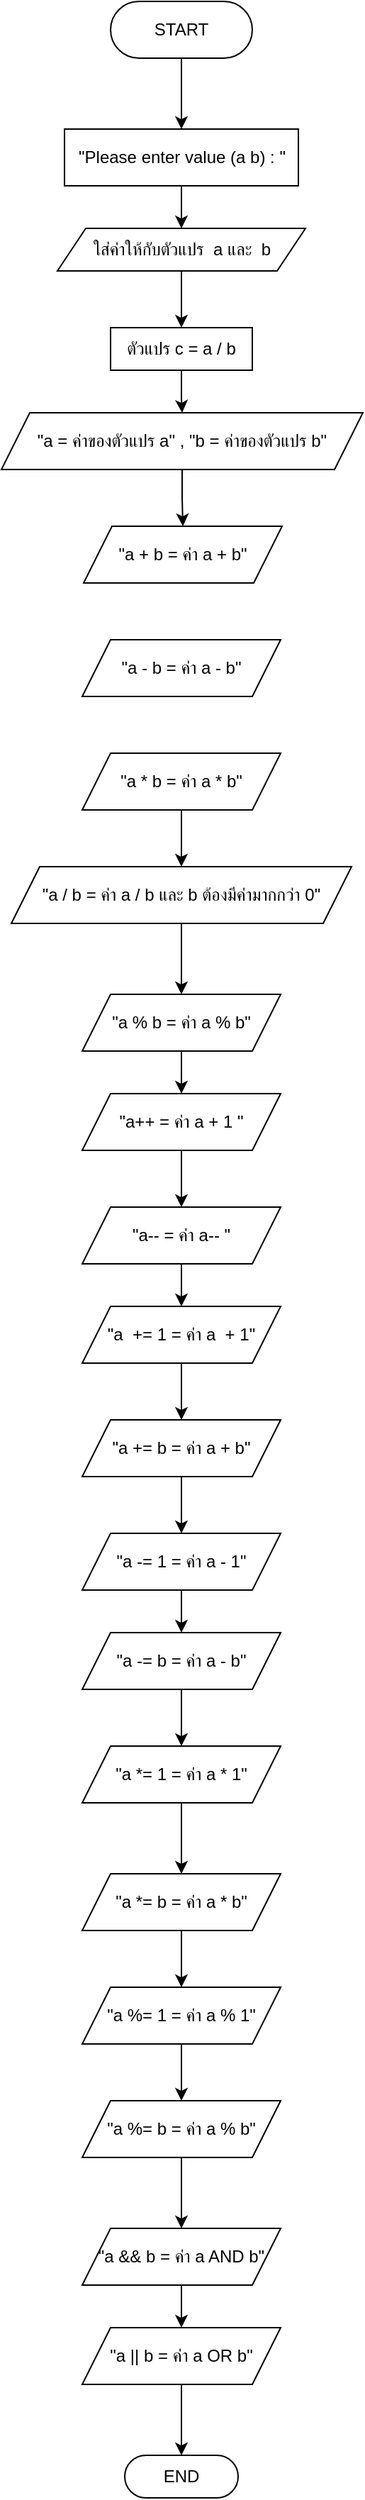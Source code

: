 <mxfile version="24.8.9">
  <diagram name="Page-1" id="zSd8WRL-rrtE5f8lHWPh">
    <mxGraphModel dx="1485" dy="763" grid="1" gridSize="10" guides="1" tooltips="1" connect="1" arrows="1" fold="1" page="1" pageScale="1" pageWidth="850" pageHeight="1100" math="0" shadow="0">
      <root>
        <mxCell id="0" />
        <mxCell id="1" parent="0" />
        <mxCell id="UcVjC_yno5hfW4vr8TvR-3" value="" style="edgeStyle=orthogonalEdgeStyle;rounded=0;orthogonalLoop=1;jettySize=auto;html=1;" edge="1" parent="1" source="UcVjC_yno5hfW4vr8TvR-1" target="UcVjC_yno5hfW4vr8TvR-2">
          <mxGeometry relative="1" as="geometry" />
        </mxCell>
        <mxCell id="UcVjC_yno5hfW4vr8TvR-1" value="START" style="rounded=1;whiteSpace=wrap;html=1;arcSize=50;" vertex="1" parent="1">
          <mxGeometry x="390" y="20" width="100" height="40" as="geometry" />
        </mxCell>
        <mxCell id="UcVjC_yno5hfW4vr8TvR-5" value="" style="edgeStyle=orthogonalEdgeStyle;rounded=0;orthogonalLoop=1;jettySize=auto;html=1;" edge="1" parent="1" source="UcVjC_yno5hfW4vr8TvR-2" target="UcVjC_yno5hfW4vr8TvR-4">
          <mxGeometry relative="1" as="geometry" />
        </mxCell>
        <mxCell id="UcVjC_yno5hfW4vr8TvR-2" value="&quot;Please enter value (a b) : &quot;" style="whiteSpace=wrap;html=1;rounded=1;arcSize=0;" vertex="1" parent="1">
          <mxGeometry x="357.5" y="110" width="165" height="40" as="geometry" />
        </mxCell>
        <mxCell id="UcVjC_yno5hfW4vr8TvR-7" value="" style="edgeStyle=orthogonalEdgeStyle;rounded=0;orthogonalLoop=1;jettySize=auto;html=1;" edge="1" parent="1" source="UcVjC_yno5hfW4vr8TvR-4" target="UcVjC_yno5hfW4vr8TvR-6">
          <mxGeometry relative="1" as="geometry" />
        </mxCell>
        <mxCell id="UcVjC_yno5hfW4vr8TvR-4" value="ใส่ค่าให้กับตัวแปร&amp;nbsp; a และ&amp;nbsp; b" style="shape=parallelogram;perimeter=parallelogramPerimeter;whiteSpace=wrap;html=1;fixedSize=1;rounded=1;arcSize=0;" vertex="1" parent="1">
          <mxGeometry x="352.5" y="180" width="175" height="30" as="geometry" />
        </mxCell>
        <mxCell id="UcVjC_yno5hfW4vr8TvR-9" value="" style="edgeStyle=orthogonalEdgeStyle;rounded=0;orthogonalLoop=1;jettySize=auto;html=1;" edge="1" parent="1" source="UcVjC_yno5hfW4vr8TvR-6" target="UcVjC_yno5hfW4vr8TvR-8">
          <mxGeometry relative="1" as="geometry" />
        </mxCell>
        <mxCell id="UcVjC_yno5hfW4vr8TvR-6" value="ตัวแปร c = a / b" style="whiteSpace=wrap;html=1;rounded=1;arcSize=0;" vertex="1" parent="1">
          <mxGeometry x="390" y="250" width="100" height="30" as="geometry" />
        </mxCell>
        <mxCell id="UcVjC_yno5hfW4vr8TvR-11" value="" style="edgeStyle=orthogonalEdgeStyle;rounded=0;orthogonalLoop=1;jettySize=auto;html=1;" edge="1" parent="1" source="UcVjC_yno5hfW4vr8TvR-8" target="UcVjC_yno5hfW4vr8TvR-10">
          <mxGeometry relative="1" as="geometry" />
        </mxCell>
        <mxCell id="UcVjC_yno5hfW4vr8TvR-8" value="&quot;a = ค่าของตัวแปร a&quot; , &quot;b = ค่าของตัวแปร b&quot;" style="shape=parallelogram;perimeter=parallelogramPerimeter;whiteSpace=wrap;html=1;fixedSize=1;rounded=1;arcSize=0;" vertex="1" parent="1">
          <mxGeometry x="313" y="310" width="255" height="40" as="geometry" />
        </mxCell>
        <mxCell id="UcVjC_yno5hfW4vr8TvR-10" value="&quot;a + b = ค่า a + b&quot;" style="shape=parallelogram;perimeter=parallelogramPerimeter;whiteSpace=wrap;html=1;fixedSize=1;rounded=1;arcSize=0;" vertex="1" parent="1">
          <mxGeometry x="371" y="390" width="140" height="40" as="geometry" />
        </mxCell>
        <mxCell id="UcVjC_yno5hfW4vr8TvR-12" value="&quot;a - b = ค่า a - b&quot;" style="shape=parallelogram;perimeter=parallelogramPerimeter;whiteSpace=wrap;html=1;fixedSize=1;rounded=1;arcSize=0;" vertex="1" parent="1">
          <mxGeometry x="370" y="470" width="140" height="40" as="geometry" />
        </mxCell>
        <mxCell id="UcVjC_yno5hfW4vr8TvR-35" value="" style="edgeStyle=orthogonalEdgeStyle;rounded=0;orthogonalLoop=1;jettySize=auto;html=1;" edge="1" parent="1" source="UcVjC_yno5hfW4vr8TvR-13" target="UcVjC_yno5hfW4vr8TvR-14">
          <mxGeometry relative="1" as="geometry" />
        </mxCell>
        <mxCell id="UcVjC_yno5hfW4vr8TvR-13" value="&quot;a * b = ค่า a * b&quot;" style="shape=parallelogram;perimeter=parallelogramPerimeter;whiteSpace=wrap;html=1;fixedSize=1;rounded=1;arcSize=0;" vertex="1" parent="1">
          <mxGeometry x="370" y="550" width="140" height="40" as="geometry" />
        </mxCell>
        <mxCell id="UcVjC_yno5hfW4vr8TvR-36" value="" style="edgeStyle=orthogonalEdgeStyle;rounded=0;orthogonalLoop=1;jettySize=auto;html=1;" edge="1" parent="1" source="UcVjC_yno5hfW4vr8TvR-14" target="UcVjC_yno5hfW4vr8TvR-15">
          <mxGeometry relative="1" as="geometry" />
        </mxCell>
        <mxCell id="UcVjC_yno5hfW4vr8TvR-14" value="&quot;a / b = ค่า a / b และ b ต้องมีค่ามากกว่า 0&quot;" style="shape=parallelogram;perimeter=parallelogramPerimeter;whiteSpace=wrap;html=1;fixedSize=1;rounded=1;arcSize=0;" vertex="1" parent="1">
          <mxGeometry x="320" y="630" width="240" height="40" as="geometry" />
        </mxCell>
        <mxCell id="UcVjC_yno5hfW4vr8TvR-38" value="" style="edgeStyle=orthogonalEdgeStyle;rounded=0;orthogonalLoop=1;jettySize=auto;html=1;" edge="1" parent="1" source="UcVjC_yno5hfW4vr8TvR-15" target="UcVjC_yno5hfW4vr8TvR-37">
          <mxGeometry relative="1" as="geometry" />
        </mxCell>
        <mxCell id="UcVjC_yno5hfW4vr8TvR-15" value="&quot;a % b = ค่า a % b&quot;" style="shape=parallelogram;perimeter=parallelogramPerimeter;whiteSpace=wrap;html=1;fixedSize=1;rounded=1;arcSize=0;" vertex="1" parent="1">
          <mxGeometry x="370" y="720" width="140" height="40" as="geometry" />
        </mxCell>
        <mxCell id="UcVjC_yno5hfW4vr8TvR-40" value="" style="edgeStyle=orthogonalEdgeStyle;rounded=0;orthogonalLoop=1;jettySize=auto;html=1;" edge="1" parent="1" source="UcVjC_yno5hfW4vr8TvR-37" target="UcVjC_yno5hfW4vr8TvR-39">
          <mxGeometry relative="1" as="geometry" />
        </mxCell>
        <mxCell id="UcVjC_yno5hfW4vr8TvR-37" value="&quot;a++ = ค่า a + 1 &quot;" style="shape=parallelogram;perimeter=parallelogramPerimeter;whiteSpace=wrap;html=1;fixedSize=1;rounded=1;arcSize=0;" vertex="1" parent="1">
          <mxGeometry x="370" y="790" width="140" height="40" as="geometry" />
        </mxCell>
        <mxCell id="UcVjC_yno5hfW4vr8TvR-42" value="" style="edgeStyle=orthogonalEdgeStyle;rounded=0;orthogonalLoop=1;jettySize=auto;html=1;" edge="1" parent="1" source="UcVjC_yno5hfW4vr8TvR-39" target="UcVjC_yno5hfW4vr8TvR-41">
          <mxGeometry relative="1" as="geometry" />
        </mxCell>
        <mxCell id="UcVjC_yno5hfW4vr8TvR-39" value="&quot;a-- = ค่า a-- &quot;" style="shape=parallelogram;perimeter=parallelogramPerimeter;whiteSpace=wrap;html=1;fixedSize=1;rounded=1;arcSize=0;" vertex="1" parent="1">
          <mxGeometry x="370" y="870" width="140" height="40" as="geometry" />
        </mxCell>
        <mxCell id="UcVjC_yno5hfW4vr8TvR-44" value="" style="edgeStyle=orthogonalEdgeStyle;rounded=0;orthogonalLoop=1;jettySize=auto;html=1;" edge="1" parent="1" source="UcVjC_yno5hfW4vr8TvR-41" target="UcVjC_yno5hfW4vr8TvR-43">
          <mxGeometry relative="1" as="geometry" />
        </mxCell>
        <mxCell id="UcVjC_yno5hfW4vr8TvR-41" value="&quot;a&amp;nbsp; += 1 = ค่า a&amp;nbsp; + 1&quot;" style="shape=parallelogram;perimeter=parallelogramPerimeter;whiteSpace=wrap;html=1;fixedSize=1;rounded=1;arcSize=0;" vertex="1" parent="1">
          <mxGeometry x="370" y="940" width="140" height="40" as="geometry" />
        </mxCell>
        <mxCell id="UcVjC_yno5hfW4vr8TvR-46" value="" style="edgeStyle=orthogonalEdgeStyle;rounded=0;orthogonalLoop=1;jettySize=auto;html=1;" edge="1" parent="1" source="UcVjC_yno5hfW4vr8TvR-43" target="UcVjC_yno5hfW4vr8TvR-45">
          <mxGeometry relative="1" as="geometry" />
        </mxCell>
        <mxCell id="UcVjC_yno5hfW4vr8TvR-43" value="&quot;a += b = ค่า a + b&quot;" style="shape=parallelogram;perimeter=parallelogramPerimeter;whiteSpace=wrap;html=1;fixedSize=1;rounded=1;arcSize=0;" vertex="1" parent="1">
          <mxGeometry x="370" y="1020" width="140" height="40" as="geometry" />
        </mxCell>
        <mxCell id="UcVjC_yno5hfW4vr8TvR-48" value="" style="edgeStyle=orthogonalEdgeStyle;rounded=0;orthogonalLoop=1;jettySize=auto;html=1;" edge="1" parent="1" source="UcVjC_yno5hfW4vr8TvR-45" target="UcVjC_yno5hfW4vr8TvR-47">
          <mxGeometry relative="1" as="geometry" />
        </mxCell>
        <mxCell id="UcVjC_yno5hfW4vr8TvR-45" value="&quot;a -= 1 = ค่า a - 1&quot;" style="shape=parallelogram;perimeter=parallelogramPerimeter;whiteSpace=wrap;html=1;fixedSize=1;rounded=1;arcSize=0;" vertex="1" parent="1">
          <mxGeometry x="370" y="1100" width="140" height="40" as="geometry" />
        </mxCell>
        <mxCell id="UcVjC_yno5hfW4vr8TvR-50" value="" style="edgeStyle=orthogonalEdgeStyle;rounded=0;orthogonalLoop=1;jettySize=auto;html=1;" edge="1" parent="1" source="UcVjC_yno5hfW4vr8TvR-47" target="UcVjC_yno5hfW4vr8TvR-49">
          <mxGeometry relative="1" as="geometry" />
        </mxCell>
        <mxCell id="UcVjC_yno5hfW4vr8TvR-47" value="&quot;a -= b = ค่า a - b&quot;" style="shape=parallelogram;perimeter=parallelogramPerimeter;whiteSpace=wrap;html=1;fixedSize=1;rounded=1;arcSize=0;" vertex="1" parent="1">
          <mxGeometry x="370" y="1170" width="140" height="40" as="geometry" />
        </mxCell>
        <mxCell id="UcVjC_yno5hfW4vr8TvR-52" value="" style="edgeStyle=orthogonalEdgeStyle;rounded=0;orthogonalLoop=1;jettySize=auto;html=1;" edge="1" parent="1" source="UcVjC_yno5hfW4vr8TvR-49" target="UcVjC_yno5hfW4vr8TvR-51">
          <mxGeometry relative="1" as="geometry" />
        </mxCell>
        <mxCell id="UcVjC_yno5hfW4vr8TvR-49" value="&quot;a *= 1 = ค่า a * 1&quot;" style="shape=parallelogram;perimeter=parallelogramPerimeter;whiteSpace=wrap;html=1;fixedSize=1;rounded=1;arcSize=0;" vertex="1" parent="1">
          <mxGeometry x="370" y="1250" width="140" height="40" as="geometry" />
        </mxCell>
        <mxCell id="UcVjC_yno5hfW4vr8TvR-54" value="" style="edgeStyle=orthogonalEdgeStyle;rounded=0;orthogonalLoop=1;jettySize=auto;html=1;" edge="1" parent="1" source="UcVjC_yno5hfW4vr8TvR-51" target="UcVjC_yno5hfW4vr8TvR-53">
          <mxGeometry relative="1" as="geometry" />
        </mxCell>
        <mxCell id="UcVjC_yno5hfW4vr8TvR-51" value="&quot;a *= b = ค่า a * b&quot;" style="shape=parallelogram;perimeter=parallelogramPerimeter;whiteSpace=wrap;html=1;fixedSize=1;rounded=1;arcSize=0;" vertex="1" parent="1">
          <mxGeometry x="370" y="1340" width="140" height="40" as="geometry" />
        </mxCell>
        <mxCell id="UcVjC_yno5hfW4vr8TvR-56" value="" style="edgeStyle=orthogonalEdgeStyle;rounded=0;orthogonalLoop=1;jettySize=auto;html=1;" edge="1" parent="1" source="UcVjC_yno5hfW4vr8TvR-53" target="UcVjC_yno5hfW4vr8TvR-55">
          <mxGeometry relative="1" as="geometry" />
        </mxCell>
        <mxCell id="UcVjC_yno5hfW4vr8TvR-53" value="&quot;a %= 1 = ค่า a % 1&quot;" style="shape=parallelogram;perimeter=parallelogramPerimeter;whiteSpace=wrap;html=1;fixedSize=1;rounded=1;arcSize=0;" vertex="1" parent="1">
          <mxGeometry x="370" y="1420" width="140" height="40" as="geometry" />
        </mxCell>
        <mxCell id="UcVjC_yno5hfW4vr8TvR-58" value="" style="edgeStyle=orthogonalEdgeStyle;rounded=0;orthogonalLoop=1;jettySize=auto;html=1;" edge="1" parent="1" source="UcVjC_yno5hfW4vr8TvR-55" target="UcVjC_yno5hfW4vr8TvR-57">
          <mxGeometry relative="1" as="geometry" />
        </mxCell>
        <mxCell id="UcVjC_yno5hfW4vr8TvR-55" value="&quot;a %= b = ค่า a % b&quot;" style="shape=parallelogram;perimeter=parallelogramPerimeter;whiteSpace=wrap;html=1;fixedSize=1;rounded=1;arcSize=0;" vertex="1" parent="1">
          <mxGeometry x="370" y="1500" width="140" height="40" as="geometry" />
        </mxCell>
        <mxCell id="UcVjC_yno5hfW4vr8TvR-60" value="" style="edgeStyle=orthogonalEdgeStyle;rounded=0;orthogonalLoop=1;jettySize=auto;html=1;" edge="1" parent="1" source="UcVjC_yno5hfW4vr8TvR-57" target="UcVjC_yno5hfW4vr8TvR-59">
          <mxGeometry relative="1" as="geometry" />
        </mxCell>
        <mxCell id="UcVjC_yno5hfW4vr8TvR-57" value="&quot;a &amp;amp;&amp;amp; b = ค่า a AND b&quot;" style="shape=parallelogram;perimeter=parallelogramPerimeter;whiteSpace=wrap;html=1;fixedSize=1;rounded=1;arcSize=0;" vertex="1" parent="1">
          <mxGeometry x="370" y="1590" width="140" height="40" as="geometry" />
        </mxCell>
        <mxCell id="UcVjC_yno5hfW4vr8TvR-62" value="" style="edgeStyle=orthogonalEdgeStyle;rounded=0;orthogonalLoop=1;jettySize=auto;html=1;" edge="1" parent="1" source="UcVjC_yno5hfW4vr8TvR-59" target="UcVjC_yno5hfW4vr8TvR-61">
          <mxGeometry relative="1" as="geometry" />
        </mxCell>
        <mxCell id="UcVjC_yno5hfW4vr8TvR-59" value="&quot;a || b = ค่า a OR b&quot;" style="shape=parallelogram;perimeter=parallelogramPerimeter;whiteSpace=wrap;html=1;fixedSize=1;rounded=1;arcSize=0;" vertex="1" parent="1">
          <mxGeometry x="370" y="1660" width="140" height="40" as="geometry" />
        </mxCell>
        <mxCell id="UcVjC_yno5hfW4vr8TvR-61" value="END" style="whiteSpace=wrap;html=1;rounded=1;arcSize=50;" vertex="1" parent="1">
          <mxGeometry x="400" y="1750" width="80" height="30" as="geometry" />
        </mxCell>
      </root>
    </mxGraphModel>
  </diagram>
</mxfile>
